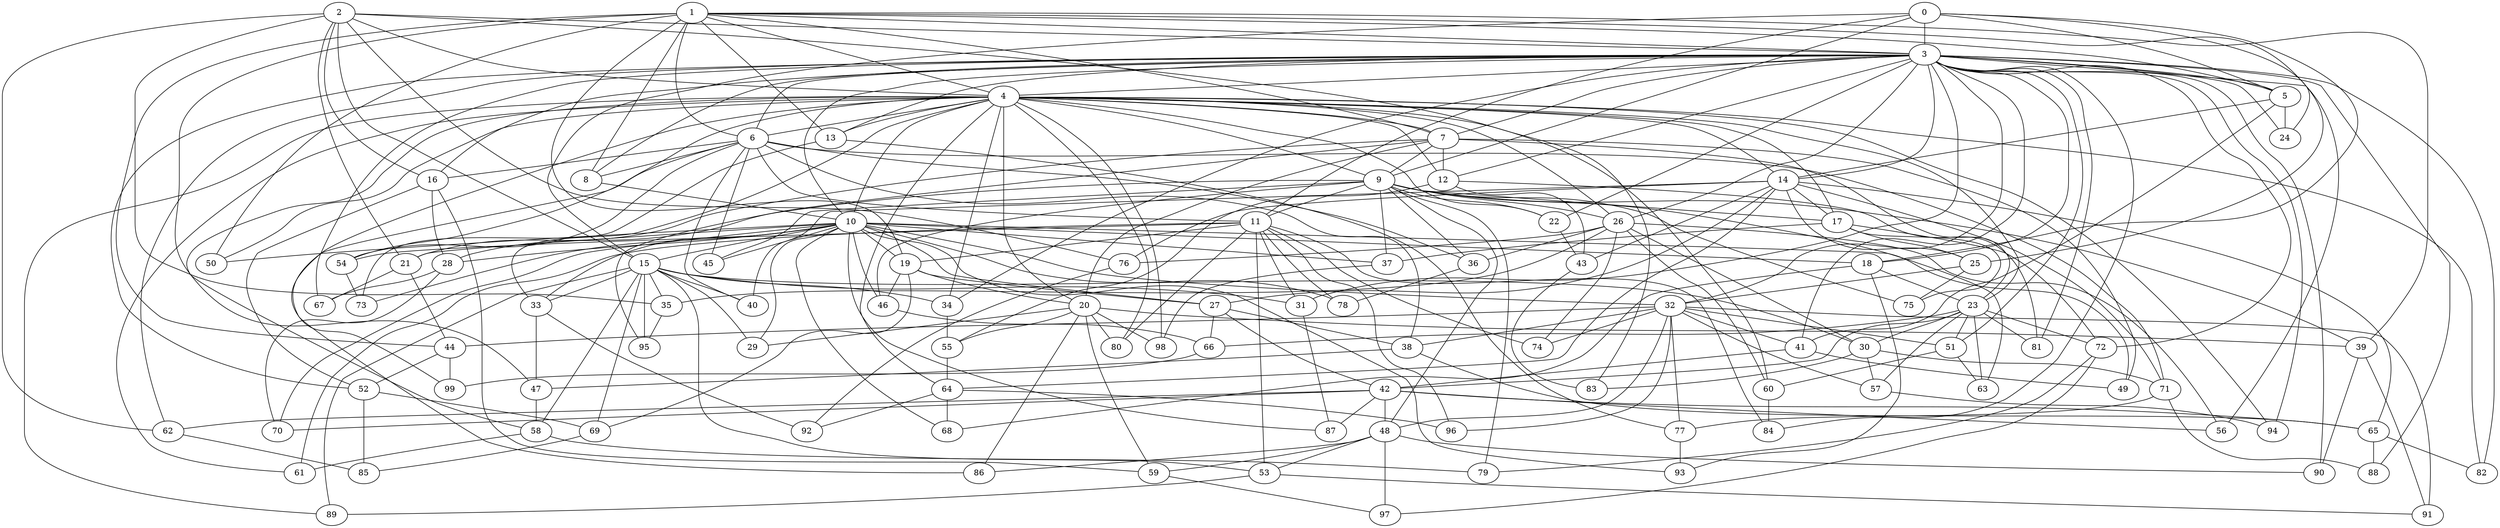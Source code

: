 strict graph "barabasi_albert_graph(100,3)" {
0;
1;
2;
3;
4;
5;
6;
7;
8;
9;
10;
11;
12;
13;
14;
15;
16;
17;
18;
19;
20;
21;
22;
23;
24;
25;
26;
27;
28;
29;
30;
31;
32;
33;
34;
35;
36;
37;
38;
39;
40;
41;
42;
43;
44;
45;
46;
47;
48;
49;
50;
51;
52;
53;
54;
55;
56;
57;
58;
59;
60;
61;
62;
63;
64;
65;
66;
67;
68;
69;
70;
71;
72;
73;
74;
75;
76;
77;
78;
79;
80;
81;
82;
83;
84;
85;
86;
87;
88;
89;
90;
91;
92;
93;
94;
95;
96;
97;
98;
99;
0 -- 3  [is_available=True, prob="0.751697238358"];
0 -- 5  [is_available=True, prob="1.0"];
0 -- 9  [is_available=True, prob="0.014556510047"];
0 -- 11  [is_available=True, prob="0.995153110655"];
0 -- 15  [is_available=True, prob="0.389095578898"];
0 -- 18  [is_available=True, prob="0.810323040064"];
0 -- 24  [is_available=True, prob="0.335054119863"];
1 -- 3  [is_available=True, prob="0.30964125502"];
1 -- 4  [is_available=True, prob="0.967546905233"];
1 -- 5  [is_available=True, prob="1.0"];
1 -- 6  [is_available=True, prob="0.277731275434"];
1 -- 7  [is_available=True, prob="1.0"];
1 -- 8  [is_available=True, prob="0.56756427615"];
1 -- 39  [is_available=True, prob="0.896723216457"];
1 -- 44  [is_available=True, prob="0.114027227004"];
1 -- 13  [is_available=True, prob="0.266648985441"];
1 -- 47  [is_available=True, prob="1.0"];
1 -- 50  [is_available=True, prob="0.793196555512"];
1 -- 19  [is_available=True, prob="0.780376561838"];
1 -- 25  [is_available=True, prob="0.675126803452"];
2 -- 83  [is_available=True, prob="0.537976367186"];
2 -- 35  [is_available=True, prob="1.0"];
2 -- 4  [is_available=True, prob="0.904860663229"];
2 -- 76  [is_available=True, prob="0.586668121758"];
2 -- 15  [is_available=True, prob="0.607283144382"];
2 -- 16  [is_available=True, prob="0.99121698402"];
2 -- 3  [is_available=True, prob="0.0108670427807"];
2 -- 21  [is_available=True, prob="0.770698051119"];
2 -- 62  [is_available=True, prob="0.975819700301"];
3 -- 4  [is_available=True, prob="0.00987890676448"];
3 -- 5  [is_available=True, prob="0.471602359785"];
3 -- 6  [is_available=True, prob="0.457330915331"];
3 -- 7  [is_available=True, prob="0.482084863007"];
3 -- 8  [is_available=True, prob="0.405457978858"];
3 -- 10  [is_available=True, prob="0.256177227216"];
3 -- 12  [is_available=True, prob="0.154465334407"];
3 -- 13  [is_available=True, prob="0.1142988053"];
3 -- 14  [is_available=True, prob="0.484489073187"];
3 -- 16  [is_available=True, prob="1.0"];
3 -- 18  [is_available=True, prob="1.0"];
3 -- 22  [is_available=True, prob="0.434510338854"];
3 -- 24  [is_available=True, prob="0.337843688388"];
3 -- 26  [is_available=True, prob="0.0299046995721"];
3 -- 31  [is_available=True, prob="1.0"];
3 -- 32  [is_available=True, prob="0.674044502416"];
3 -- 34  [is_available=True, prob="0.894419735411"];
3 -- 41  [is_available=True, prob="0.758556464687"];
3 -- 51  [is_available=True, prob="0.347155470516"];
3 -- 52  [is_available=True, prob="0.125898793109"];
3 -- 56  [is_available=True, prob="0.262199471321"];
3 -- 62  [is_available=True, prob="0.632404199613"];
3 -- 67  [is_available=True, prob="0.491223683575"];
3 -- 72  [is_available=True, prob="0.613782498207"];
3 -- 81  [is_available=True, prob="0.626791700351"];
3 -- 82  [is_available=True, prob="0.712790219447"];
3 -- 84  [is_available=True, prob="0.3976276806"];
3 -- 88  [is_available=True, prob="1.0"];
3 -- 90  [is_available=True, prob="0.769477161714"];
3 -- 94  [is_available=True, prob="0.0622344141825"];
4 -- 6  [is_available=True, prob="0.809662369957"];
4 -- 7  [is_available=True, prob="0.428308611175"];
4 -- 9  [is_available=True, prob="0.303477257043"];
4 -- 10  [is_available=True, prob="0.445867597833"];
4 -- 12  [is_available=True, prob="1.0"];
4 -- 13  [is_available=True, prob="0.718925760292"];
4 -- 14  [is_available=True, prob="0.684977911816"];
4 -- 17  [is_available=True, prob="0.571791229348"];
4 -- 20  [is_available=True, prob="0.562416529413"];
4 -- 22  [is_available=True, prob="0.340482353018"];
4 -- 23  [is_available=True, prob="0.967428580223"];
4 -- 26  [is_available=True, prob="0.533511305015"];
4 -- 33  [is_available=True, prob="0.131346722227"];
4 -- 34  [is_available=True, prob="0.875159856374"];
4 -- 50  [is_available=True, prob="0.89302199271"];
4 -- 54  [is_available=True, prob="1.0"];
4 -- 58  [is_available=True, prob="0.201312848358"];
4 -- 60  [is_available=True, prob="1.0"];
4 -- 61  [is_available=True, prob="1.0"];
4 -- 64  [is_available=True, prob="1.0"];
4 -- 80  [is_available=True, prob="0.898989870572"];
4 -- 82  [is_available=True, prob="1.0"];
4 -- 89  [is_available=True, prob="1.0"];
4 -- 94  [is_available=True, prob="0.277997867644"];
4 -- 98  [is_available=True, prob="1.0"];
4 -- 99  [is_available=True, prob="0.792413742497"];
5 -- 41  [is_available=True, prob="0.837665793177"];
5 -- 14  [is_available=True, prob="0.892809862631"];
5 -- 24  [is_available=True, prob="0.00696414191026"];
6 -- 86  [is_available=True, prob="0.0731299736539"];
6 -- 38  [is_available=True, prob="0.860364492044"];
6 -- 71  [is_available=True, prob="0.985231678666"];
6 -- 8  [is_available=True, prob="1.0"];
6 -- 11  [is_available=True, prob="0.31585369964"];
6 -- 45  [is_available=True, prob="0.816689066306"];
6 -- 16  [is_available=True, prob="0.1569196884"];
6 -- 40  [is_available=True, prob="0.361091816408"];
6 -- 54  [is_available=True, prob="0.811146632307"];
6 -- 36  [is_available=True, prob="0.56117309202"];
7 -- 9  [is_available=True, prob="1.0"];
7 -- 12  [is_available=True, prob="0.404967797447"];
7 -- 49  [is_available=True, prob="0.411278175995"];
7 -- 20  [is_available=True, prob="0.019748143734"];
7 -- 21  [is_available=True, prob="0.745508542419"];
7 -- 23  [is_available=True, prob="0.837993316146"];
7 -- 95  [is_available=True, prob="0.542002138907"];
8 -- 10  [is_available=True, prob="0.574725850073"];
9 -- 75  [is_available=True, prob="0.0158006052125"];
9 -- 37  [is_available=True, prob="0.57369783409"];
9 -- 11  [is_available=True, prob="1.0"];
9 -- 45  [is_available=True, prob="0.168154381016"];
9 -- 46  [is_available=True, prob="1.0"];
9 -- 79  [is_available=True, prob="1.0"];
9 -- 48  [is_available=True, prob="0.655025803377"];
9 -- 17  [is_available=True, prob="1.0"];
9 -- 22  [is_available=True, prob="0.894350746617"];
9 -- 36  [is_available=True, prob="1.0"];
9 -- 26  [is_available=True, prob="0.53083009299"];
9 -- 28  [is_available=True, prob="0.0181785370451"];
9 -- 39  [is_available=True, prob="0.786326029136"];
9 -- 63  [is_available=True, prob="0.705692922921"];
10 -- 15  [is_available=True, prob="0.546396103993"];
10 -- 18  [is_available=True, prob="0.918788888154"];
10 -- 19  [is_available=True, prob="1.0"];
10 -- 21  [is_available=True, prob="0.36668933389"];
10 -- 27  [is_available=True, prob="0.364125861176"];
10 -- 28  [is_available=True, prob="1.0"];
10 -- 29  [is_available=True, prob="0.810234290352"];
10 -- 32  [is_available=True, prob="0.973546876214"];
10 -- 33  [is_available=True, prob="0.735919553983"];
10 -- 37  [is_available=True, prob="0.142708582835"];
10 -- 45  [is_available=True, prob="0.0593618499273"];
10 -- 46  [is_available=True, prob="0.708282219268"];
10 -- 49  [is_available=True, prob="0.338621812095"];
10 -- 50  [is_available=True, prob="1.0"];
10 -- 68  [is_available=True, prob="0.566822316356"];
10 -- 70  [is_available=True, prob="1.0"];
10 -- 73  [is_available=True, prob="0.241481262237"];
10 -- 78  [is_available=True, prob="0.7001484015"];
10 -- 87  [is_available=True, prob="0.319419077596"];
10 -- 93  [is_available=True, prob="0.479072518192"];
11 -- 96  [is_available=True, prob="0.534913038532"];
11 -- 74  [is_available=True, prob="0.129195455695"];
11 -- 78  [is_available=True, prob="0.0836271737927"];
11 -- 80  [is_available=True, prob="0.264819009383"];
11 -- 19  [is_available=True, prob="1.0"];
11 -- 84  [is_available=True, prob="0.674515312635"];
11 -- 53  [is_available=True, prob="0.590480866747"];
11 -- 54  [is_available=True, prob="0.766219676565"];
11 -- 61  [is_available=True, prob="1.0"];
11 -- 31  [is_available=True, prob="0.248691640409"];
12 -- 43  [is_available=True, prob="0.118534917401"];
12 -- 81  [is_available=True, prob="0.146485732947"];
12 -- 55  [is_available=True, prob="1.0"];
13 -- 77  [is_available=True, prob="1.0"];
13 -- 73  [is_available=True, prob="0.197959118421"];
14 -- 64  [is_available=True, prob="0.82877928813"];
14 -- 65  [is_available=True, prob="0.539148664769"];
14 -- 71  [is_available=True, prob="0.592700340768"];
14 -- 40  [is_available=True, prob="0.789594002826"];
14 -- 43  [is_available=True, prob="1.0"];
14 -- 76  [is_available=True, prob="0.262496222981"];
14 -- 17  [is_available=True, prob="0.860908484282"];
14 -- 25  [is_available=True, prob="0.69666170618"];
14 -- 27  [is_available=True, prob="0.693521525462"];
15 -- 33  [is_available=True, prob="0.74641841887"];
15 -- 35  [is_available=True, prob="0.588717390873"];
15 -- 69  [is_available=True, prob="1.0"];
15 -- 40  [is_available=True, prob="1.0"];
15 -- 34  [is_available=True, prob="0.23488632465"];
15 -- 53  [is_available=True, prob="0.829831853304"];
15 -- 89  [is_available=True, prob="0.950232923524"];
15 -- 58  [is_available=True, prob="0.533038081833"];
15 -- 95  [is_available=True, prob="1.0"];
15 -- 29  [is_available=True, prob="1.0"];
15 -- 30  [is_available=True, prob="0.401707951189"];
15 -- 31  [is_available=True, prob="1.0"];
16 -- 52  [is_available=True, prob="0.732022499472"];
16 -- 59  [is_available=True, prob="0.0178792449077"];
16 -- 28  [is_available=True, prob="0.947578892629"];
17 -- 37  [is_available=True, prob="1.0"];
17 -- 72  [is_available=True, prob="0.418216190515"];
17 -- 75  [is_available=True, prob="0.587130164583"];
17 -- 25  [is_available=True, prob="0.373446677894"];
18 -- 68  [is_available=True, prob="0.864359045569"];
18 -- 23  [is_available=True, prob="0.397605035481"];
18 -- 93  [is_available=True, prob="1.0"];
19 -- 69  [is_available=True, prob="0.717034441994"];
19 -- 46  [is_available=True, prob="0.353919459392"];
19 -- 20  [is_available=True, prob="1.0"];
19 -- 27  [is_available=True, prob="0.52417912124"];
20 -- 98  [is_available=True, prob="1.0"];
20 -- 39  [is_available=True, prob="0.455345112371"];
20 -- 80  [is_available=True, prob="1.0"];
20 -- 86  [is_available=True, prob="0.960565389218"];
20 -- 55  [is_available=True, prob="0.274523406946"];
20 -- 59  [is_available=True, prob="0.324629884217"];
20 -- 29  [is_available=True, prob="0.792203079124"];
21 -- 67  [is_available=True, prob="0.928391781692"];
21 -- 44  [is_available=True, prob="0.194373536871"];
22 -- 43  [is_available=True, prob="1.0"];
23 -- 66  [is_available=True, prob="0.617357876787"];
23 -- 72  [is_available=True, prob="0.461722721745"];
23 -- 42  [is_available=True, prob="0.143744756824"];
23 -- 81  [is_available=True, prob="0.619013373525"];
23 -- 51  [is_available=True, prob="0.99904022313"];
23 -- 57  [is_available=True, prob="1.0"];
23 -- 30  [is_available=True, prob="0.397062914248"];
23 -- 63  [is_available=True, prob="0.173055742041"];
25 -- 32  [is_available=True, prob="0.343021820688"];
25 -- 75  [is_available=True, prob="0.776880191189"];
26 -- 74  [is_available=True, prob="1.0"];
26 -- 76  [is_available=True, prob="0.883490616532"];
26 -- 35  [is_available=True, prob="0.225162865765"];
26 -- 56  [is_available=True, prob="0.635571130652"];
26 -- 36  [is_available=True, prob="1.0"];
26 -- 60  [is_available=True, prob="0.952424592687"];
26 -- 30  [is_available=True, prob="0.44609826452"];
27 -- 66  [is_available=True, prob="1.0"];
27 -- 38  [is_available=True, prob="0.638988456825"];
27 -- 42  [is_available=True, prob="0.631634472936"];
28 -- 67  [is_available=True, prob="0.646426524359"];
28 -- 70  [is_available=True, prob="0.901457919132"];
30 -- 71  [is_available=True, prob="0.117747639844"];
30 -- 83  [is_available=True, prob="0.188382111039"];
30 -- 57  [is_available=True, prob="0.872012102811"];
31 -- 87  [is_available=True, prob="1.0"];
32 -- 96  [is_available=True, prob="1.0"];
32 -- 38  [is_available=True, prob="0.151538782988"];
32 -- 41  [is_available=True, prob="0.403022295397"];
32 -- 44  [is_available=True, prob="0.482408351168"];
32 -- 77  [is_available=True, prob="0.158730272146"];
32 -- 48  [is_available=True, prob="0.103755546689"];
32 -- 51  [is_available=True, prob="0.244441575143"];
32 -- 57  [is_available=True, prob="0.328216418502"];
32 -- 91  [is_available=True, prob="0.0127620974143"];
32 -- 74  [is_available=True, prob="0.244621565786"];
33 -- 92  [is_available=True, prob="0.305053640388"];
33 -- 47  [is_available=True, prob="0.883309887729"];
34 -- 55  [is_available=True, prob="0.68936554232"];
35 -- 95  [is_available=True, prob="0.805287835489"];
36 -- 78  [is_available=True, prob="0.0269732421516"];
37 -- 98  [is_available=True, prob="1.0"];
38 -- 65  [is_available=True, prob="0.511295122331"];
38 -- 47  [is_available=True, prob="0.102087451537"];
39 -- 90  [is_available=True, prob="1.0"];
39 -- 91  [is_available=True, prob="0.76078170617"];
41 -- 49  [is_available=True, prob="0.48291350471"];
41 -- 42  [is_available=True, prob="0.151623099029"];
42 -- 65  [is_available=True, prob="1.0"];
42 -- 70  [is_available=True, prob="1.0"];
42 -- 87  [is_available=True, prob="0.707559233047"];
42 -- 48  [is_available=True, prob="1.0"];
42 -- 56  [is_available=True, prob="0.443531266166"];
42 -- 62  [is_available=True, prob="1.0"];
43 -- 83  [is_available=True, prob="1.0"];
44 -- 99  [is_available=True, prob="0.715398476359"];
44 -- 52  [is_available=True, prob="0.0639430467471"];
46 -- 66  [is_available=True, prob="0.953881552579"];
47 -- 58  [is_available=True, prob="0.909396963352"];
48 -- 97  [is_available=True, prob="1.0"];
48 -- 53  [is_available=True, prob="0.775529676019"];
48 -- 86  [is_available=True, prob="1.0"];
48 -- 90  [is_available=True, prob="0.209633676517"];
48 -- 59  [is_available=True, prob="0.00226144350979"];
51 -- 63  [is_available=True, prob="1.0"];
51 -- 60  [is_available=True, prob="0.394755352504"];
52 -- 69  [is_available=True, prob="0.284995587487"];
52 -- 85  [is_available=True, prob="0.592374844342"];
53 -- 89  [is_available=True, prob="1.0"];
53 -- 91  [is_available=True, prob="0.812286751602"];
54 -- 73  [is_available=True, prob="0.438352204198"];
55 -- 64  [is_available=True, prob="0.0282138713252"];
57 -- 94  [is_available=True, prob="1.0"];
58 -- 79  [is_available=True, prob="0.480972046899"];
58 -- 61  [is_available=True, prob="1.0"];
59 -- 97  [is_available=True, prob="1.0"];
60 -- 84  [is_available=True, prob="0.0654860512304"];
62 -- 85  [is_available=True, prob="0.284610096106"];
64 -- 96  [is_available=True, prob="0.363521700147"];
64 -- 68  [is_available=True, prob="0.63191903975"];
64 -- 92  [is_available=True, prob="0.220416619436"];
65 -- 88  [is_available=True, prob="0.506745900495"];
65 -- 82  [is_available=True, prob="0.111715838802"];
66 -- 99  [is_available=True, prob="1.0"];
69 -- 85  [is_available=True, prob="1.0"];
71 -- 88  [is_available=True, prob="0.418321016297"];
71 -- 77  [is_available=True, prob="1.0"];
72 -- 79  [is_available=True, prob="1.0"];
72 -- 97  [is_available=True, prob="1.0"];
76 -- 92  [is_available=True, prob="1.0"];
77 -- 93  [is_available=True, prob="0.414930195017"];
}
